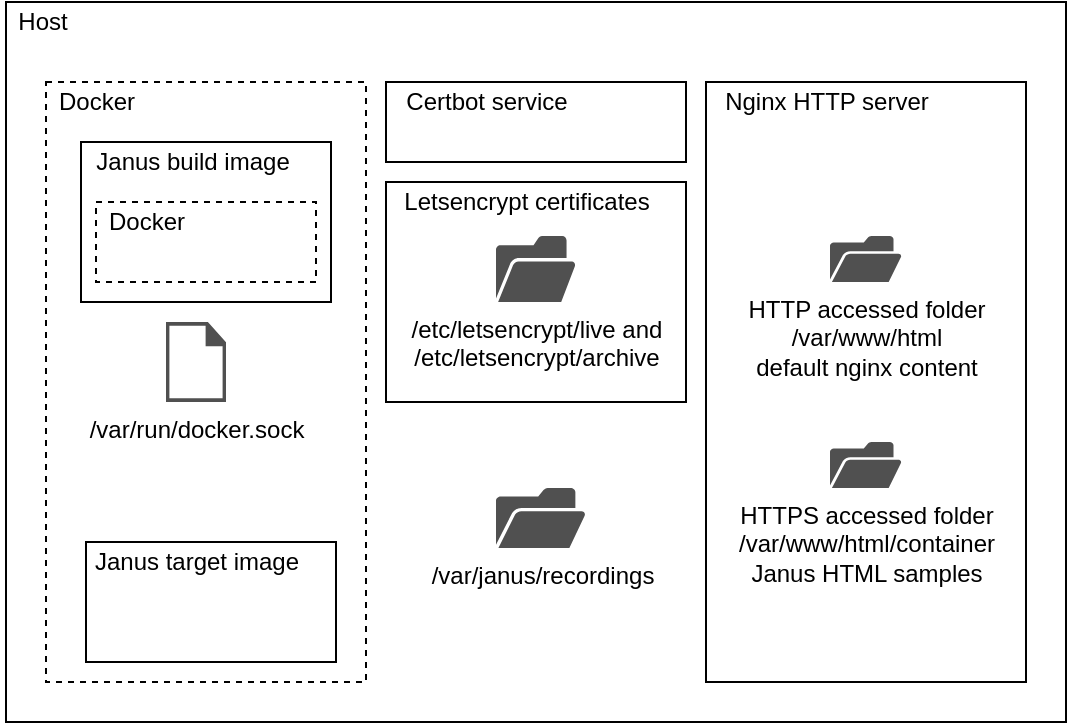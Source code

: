 <mxfile version="13.6.2" type="device"><diagram id="7rvYLu1wxgaCryVDfLi5" name="Page-1"><mxGraphModel dx="963" dy="726" grid="1" gridSize="10" guides="1" tooltips="1" connect="1" arrows="1" fold="1" page="1" pageScale="1" pageWidth="850" pageHeight="1100" math="0" shadow="0"><root><mxCell id="0"/><mxCell id="1" parent="0"/><mxCell id="JGJljJNsjwkU0vfiKT7L-27" value="" style="verticalLabelPosition=bottom;verticalAlign=top;html=1;shape=mxgraph.basic.rect;fillColor2=none;strokeWidth=1;size=20;indent=5;" vertex="1" parent="1"><mxGeometry x="180" y="130" width="530" height="360" as="geometry"/></mxCell><mxCell id="JGJljJNsjwkU0vfiKT7L-28" value="" style="verticalLabelPosition=bottom;verticalAlign=top;html=1;shape=mxgraph.basic.rect;fillColor2=none;strokeWidth=1;size=20;indent=5;dashed=1;" vertex="1" parent="1"><mxGeometry x="200" y="170" width="160" height="300" as="geometry"/></mxCell><mxCell id="JGJljJNsjwkU0vfiKT7L-29" value="" style="verticalLabelPosition=bottom;verticalAlign=top;html=1;shape=mxgraph.basic.rect;fillColor2=none;strokeWidth=1;size=20;indent=5;" vertex="1" parent="1"><mxGeometry x="217.5" y="200" width="125" height="80" as="geometry"/></mxCell><mxCell id="JGJljJNsjwkU0vfiKT7L-32" value="Host" style="text;html=1;resizable=0;autosize=1;align=center;verticalAlign=middle;points=[];fillColor=none;strokeColor=none;rounded=0;" vertex="1" parent="1"><mxGeometry x="177.5" y="130" width="40" height="20" as="geometry"/></mxCell><mxCell id="JGJljJNsjwkU0vfiKT7L-33" value="Docker" style="text;html=1;resizable=0;autosize=1;align=center;verticalAlign=middle;points=[];fillColor=none;strokeColor=none;rounded=0;" vertex="1" parent="1"><mxGeometry x="200" y="170" width="50" height="20" as="geometry"/></mxCell><mxCell id="JGJljJNsjwkU0vfiKT7L-34" value="Janus build image" style="text;html=1;resizable=0;autosize=1;align=center;verticalAlign=middle;points=[];fillColor=none;strokeColor=none;rounded=0;" vertex="1" parent="1"><mxGeometry x="217.5" y="200" width="110" height="20" as="geometry"/></mxCell><mxCell id="JGJljJNsjwkU0vfiKT7L-35" value="" style="verticalLabelPosition=bottom;verticalAlign=top;html=1;shape=mxgraph.basic.rect;fillColor2=none;strokeWidth=1;size=20;indent=5;" vertex="1" parent="1"><mxGeometry x="220" y="400" width="125" height="60" as="geometry"/></mxCell><mxCell id="JGJljJNsjwkU0vfiKT7L-36" value="Janus target image" style="text;html=1;resizable=0;autosize=1;align=center;verticalAlign=middle;points=[];fillColor=none;strokeColor=none;rounded=0;" vertex="1" parent="1"><mxGeometry x="215" y="400" width="120" height="20" as="geometry"/></mxCell><mxCell id="JGJljJNsjwkU0vfiKT7L-37" value="" style="verticalLabelPosition=bottom;verticalAlign=top;html=1;shape=mxgraph.basic.rect;fillColor2=none;strokeWidth=1;size=20;indent=5;" vertex="1" parent="1"><mxGeometry x="530" y="170" width="160" height="300" as="geometry"/></mxCell><mxCell id="JGJljJNsjwkU0vfiKT7L-38" value="HTTP accessed folder&lt;br&gt;/var/www/html&lt;br&gt;default nginx content" style="pointerEvents=1;shadow=0;dashed=0;html=1;strokeColor=none;fillColor=#505050;labelPosition=center;verticalLabelPosition=bottom;verticalAlign=top;outlineConnect=0;align=center;shape=mxgraph.office.concepts.folder_open;" vertex="1" parent="1"><mxGeometry x="592" y="247" width="36" height="23" as="geometry"/></mxCell><mxCell id="JGJljJNsjwkU0vfiKT7L-39" value="Nginx HTTP server" style="text;html=1;resizable=0;autosize=1;align=center;verticalAlign=middle;points=[];fillColor=none;strokeColor=none;rounded=0;" vertex="1" parent="1"><mxGeometry x="530" y="170" width="120" height="20" as="geometry"/></mxCell><mxCell id="JGJljJNsjwkU0vfiKT7L-40" value="HTTPS accessed folder&lt;br&gt;/var/www/html/container&lt;br&gt;Janus HTML samples" style="pointerEvents=1;shadow=0;dashed=0;html=1;strokeColor=none;fillColor=#505050;labelPosition=center;verticalLabelPosition=bottom;verticalAlign=top;outlineConnect=0;align=center;shape=mxgraph.office.concepts.folder_open;" vertex="1" parent="1"><mxGeometry x="592" y="350" width="36" height="23" as="geometry"/></mxCell><mxCell id="JGJljJNsjwkU0vfiKT7L-44" value="" style="verticalLabelPosition=bottom;verticalAlign=top;html=1;shape=mxgraph.basic.rect;fillColor2=none;strokeWidth=1;size=20;indent=5;" vertex="1" parent="1"><mxGeometry x="370" y="170" width="150" height="40" as="geometry"/></mxCell><mxCell id="JGJljJNsjwkU0vfiKT7L-45" value="Certbot service" style="text;html=1;resizable=0;autosize=1;align=center;verticalAlign=middle;points=[];fillColor=none;strokeColor=none;rounded=0;" vertex="1" parent="1"><mxGeometry x="370" y="170" width="100" height="20" as="geometry"/></mxCell><mxCell id="JGJljJNsjwkU0vfiKT7L-49" value="" style="verticalLabelPosition=bottom;verticalAlign=top;html=1;shape=mxgraph.basic.rect;fillColor2=none;strokeWidth=1;size=20;indent=5;" vertex="1" parent="1"><mxGeometry x="370" y="220" width="150" height="110" as="geometry"/></mxCell><mxCell id="JGJljJNsjwkU0vfiKT7L-50" value="Letsencrypt certificates" style="text;html=1;resizable=0;autosize=1;align=center;verticalAlign=middle;points=[];fillColor=none;strokeColor=none;rounded=0;" vertex="1" parent="1"><mxGeometry x="370" y="220" width="140" height="20" as="geometry"/></mxCell><mxCell id="JGJljJNsjwkU0vfiKT7L-51" value="/etc/letsencrypt/live and&lt;br&gt;/etc/letsencrypt/archive" style="pointerEvents=1;shadow=0;dashed=0;html=1;strokeColor=none;fillColor=#505050;labelPosition=center;verticalLabelPosition=bottom;verticalAlign=top;outlineConnect=0;align=center;shape=mxgraph.office.concepts.folder_open;" vertex="1" parent="1"><mxGeometry x="425" y="247" width="40" height="33" as="geometry"/></mxCell><mxCell id="JGJljJNsjwkU0vfiKT7L-54" value="/var/janus/recordings" style="pointerEvents=1;shadow=0;dashed=0;html=1;strokeColor=none;fillColor=#505050;labelPosition=center;verticalLabelPosition=bottom;verticalAlign=top;outlineConnect=0;align=center;shape=mxgraph.office.concepts.folder_open;" vertex="1" parent="1"><mxGeometry x="425" y="373" width="45" height="30" as="geometry"/></mxCell><mxCell id="JGJljJNsjwkU0vfiKT7L-55" value="" style="verticalLabelPosition=bottom;verticalAlign=top;html=1;shape=mxgraph.basic.rect;fillColor2=none;strokeWidth=1;size=20;indent=5;dashed=1;" vertex="1" parent="1"><mxGeometry x="225" y="230" width="110" height="40" as="geometry"/></mxCell><mxCell id="JGJljJNsjwkU0vfiKT7L-56" value="Docker" style="text;html=1;resizable=0;autosize=1;align=center;verticalAlign=middle;points=[];fillColor=none;strokeColor=none;rounded=0;" vertex="1" parent="1"><mxGeometry x="225" y="230" width="50" height="20" as="geometry"/></mxCell><mxCell id="JGJljJNsjwkU0vfiKT7L-57" value="/var/run/docker.sock" style="pointerEvents=1;shadow=0;dashed=0;html=1;strokeColor=none;fillColor=#505050;labelPosition=center;verticalLabelPosition=bottom;verticalAlign=top;outlineConnect=0;align=center;shape=mxgraph.office.concepts.document_blank;" vertex="1" parent="1"><mxGeometry x="260" y="290" width="30" height="40" as="geometry"/></mxCell></root></mxGraphModel></diagram></mxfile>